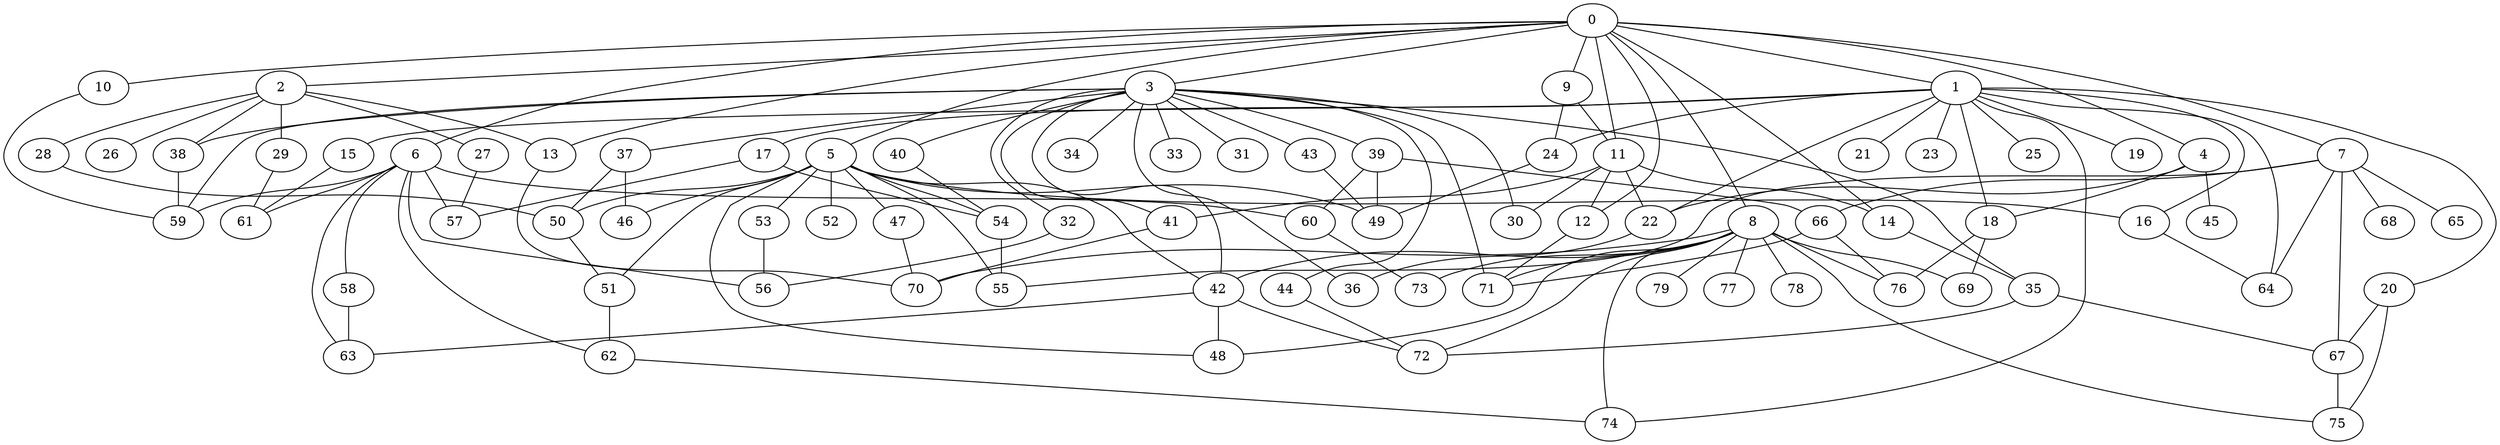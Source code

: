 
graph graphname {
    0 -- 1
0 -- 2
0 -- 3
0 -- 4
0 -- 5
0 -- 6
0 -- 7
0 -- 8
0 -- 9
0 -- 10
0 -- 11
0 -- 12
0 -- 13
0 -- 14
1 -- 15
1 -- 16
1 -- 17
1 -- 18
1 -- 19
1 -- 20
1 -- 21
1 -- 22
1 -- 23
1 -- 24
1 -- 25
1 -- 64
1 -- 74
2 -- 26
2 -- 27
2 -- 28
2 -- 29
2 -- 38
2 -- 13
3 -- 32
3 -- 34
3 -- 35
3 -- 36
3 -- 37
3 -- 38
3 -- 33
3 -- 40
3 -- 41
3 -- 42
3 -- 39
3 -- 44
3 -- 43
3 -- 30
3 -- 31
3 -- 59
3 -- 71
4 -- 45
4 -- 18
4 -- 22
5 -- 46
5 -- 47
5 -- 48
5 -- 49
5 -- 50
5 -- 51
5 -- 52
5 -- 53
5 -- 54
5 -- 55
5 -- 42
5 -- 16
6 -- 56
6 -- 57
6 -- 58
6 -- 59
6 -- 60
6 -- 61
6 -- 62
6 -- 63
7 -- 64
7 -- 66
7 -- 67
7 -- 68
7 -- 65
7 -- 55
8 -- 69
8 -- 70
8 -- 71
8 -- 72
8 -- 73
8 -- 74
8 -- 75
8 -- 76
8 -- 77
8 -- 78
8 -- 79
8 -- 42
8 -- 48
9 -- 11
9 -- 24
10 -- 59
11 -- 41
11 -- 14
11 -- 22
11 -- 30
11 -- 12
12 -- 71
13 -- 70
14 -- 35
15 -- 61
16 -- 64
17 -- 54
17 -- 57
18 -- 76
18 -- 69
20 -- 75
20 -- 67
22 -- 36
24 -- 49
27 -- 57
28 -- 50
29 -- 61
32 -- 56
35 -- 67
35 -- 72
37 -- 46
37 -- 50
38 -- 59
39 -- 49
39 -- 66
39 -- 60
40 -- 54
41 -- 70
42 -- 72
42 -- 63
42 -- 48
43 -- 49
44 -- 72
47 -- 70
50 -- 51
51 -- 62
53 -- 56
54 -- 55
58 -- 63
60 -- 73
62 -- 74
66 -- 71
66 -- 76
67 -- 75

}
